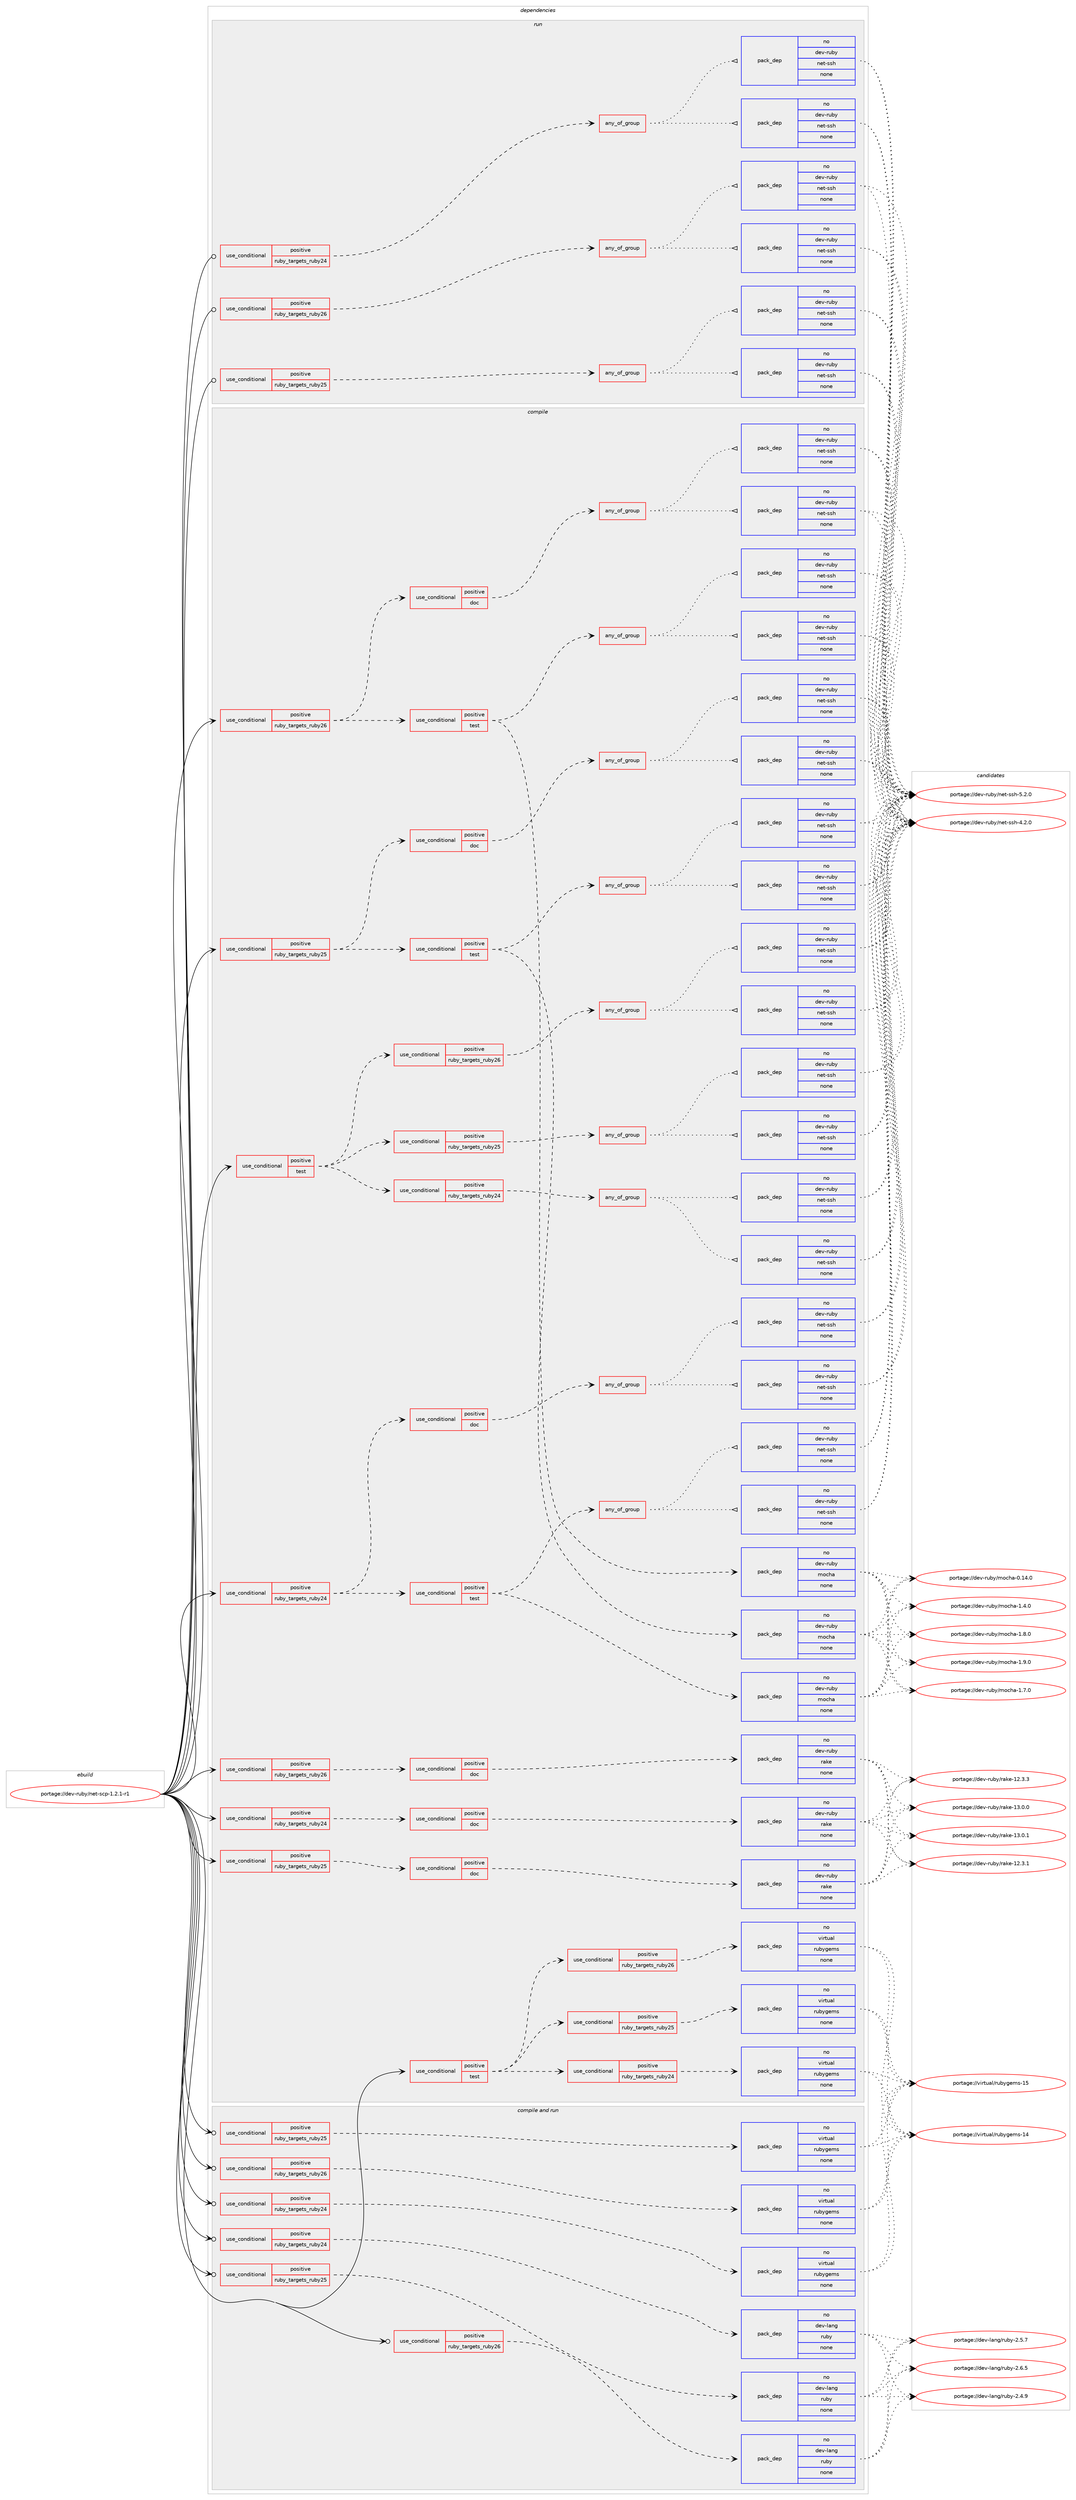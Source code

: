 digraph prolog {

# *************
# Graph options
# *************

newrank=true;
concentrate=true;
compound=true;
graph [rankdir=LR,fontname=Helvetica,fontsize=10,ranksep=1.5];#, ranksep=2.5, nodesep=0.2];
edge  [arrowhead=vee];
node  [fontname=Helvetica,fontsize=10];

# **********
# The ebuild
# **********

subgraph cluster_leftcol {
color=gray;
rank=same;
label=<<i>ebuild</i>>;
id [label="portage://dev-ruby/net-scp-1.2.1-r1", color=red, width=4, href="../dev-ruby/net-scp-1.2.1-r1.svg"];
}

# ****************
# The dependencies
# ****************

subgraph cluster_midcol {
color=gray;
label=<<i>dependencies</i>>;
subgraph cluster_compile {
fillcolor="#eeeeee";
style=filled;
label=<<i>compile</i>>;
subgraph cond57395 {
dependency230951 [label=<<TABLE BORDER="0" CELLBORDER="1" CELLSPACING="0" CELLPADDING="4"><TR><TD ROWSPAN="3" CELLPADDING="10">use_conditional</TD></TR><TR><TD>positive</TD></TR><TR><TD>ruby_targets_ruby24</TD></TR></TABLE>>, shape=none, color=red];
subgraph cond57396 {
dependency230952 [label=<<TABLE BORDER="0" CELLBORDER="1" CELLSPACING="0" CELLPADDING="4"><TR><TD ROWSPAN="3" CELLPADDING="10">use_conditional</TD></TR><TR><TD>positive</TD></TR><TR><TD>doc</TD></TR></TABLE>>, shape=none, color=red];
subgraph any3439 {
dependency230953 [label=<<TABLE BORDER="0" CELLBORDER="1" CELLSPACING="0" CELLPADDING="4"><TR><TD CELLPADDING="10">any_of_group</TD></TR></TABLE>>, shape=none, color=red];subgraph pack170044 {
dependency230954 [label=<<TABLE BORDER="0" CELLBORDER="1" CELLSPACING="0" CELLPADDING="4" WIDTH="220"><TR><TD ROWSPAN="6" CELLPADDING="30">pack_dep</TD></TR><TR><TD WIDTH="110">no</TD></TR><TR><TD>dev-ruby</TD></TR><TR><TD>net-ssh</TD></TR><TR><TD>none</TD></TR><TR><TD></TD></TR></TABLE>>, shape=none, color=blue];
}
dependency230953:e -> dependency230954:w [weight=20,style="dotted",arrowhead="oinv"];
subgraph pack170045 {
dependency230955 [label=<<TABLE BORDER="0" CELLBORDER="1" CELLSPACING="0" CELLPADDING="4" WIDTH="220"><TR><TD ROWSPAN="6" CELLPADDING="30">pack_dep</TD></TR><TR><TD WIDTH="110">no</TD></TR><TR><TD>dev-ruby</TD></TR><TR><TD>net-ssh</TD></TR><TR><TD>none</TD></TR><TR><TD></TD></TR></TABLE>>, shape=none, color=blue];
}
dependency230953:e -> dependency230955:w [weight=20,style="dotted",arrowhead="oinv"];
}
dependency230952:e -> dependency230953:w [weight=20,style="dashed",arrowhead="vee"];
}
dependency230951:e -> dependency230952:w [weight=20,style="dashed",arrowhead="vee"];
subgraph cond57397 {
dependency230956 [label=<<TABLE BORDER="0" CELLBORDER="1" CELLSPACING="0" CELLPADDING="4"><TR><TD ROWSPAN="3" CELLPADDING="10">use_conditional</TD></TR><TR><TD>positive</TD></TR><TR><TD>test</TD></TR></TABLE>>, shape=none, color=red];
subgraph any3440 {
dependency230957 [label=<<TABLE BORDER="0" CELLBORDER="1" CELLSPACING="0" CELLPADDING="4"><TR><TD CELLPADDING="10">any_of_group</TD></TR></TABLE>>, shape=none, color=red];subgraph pack170046 {
dependency230958 [label=<<TABLE BORDER="0" CELLBORDER="1" CELLSPACING="0" CELLPADDING="4" WIDTH="220"><TR><TD ROWSPAN="6" CELLPADDING="30">pack_dep</TD></TR><TR><TD WIDTH="110">no</TD></TR><TR><TD>dev-ruby</TD></TR><TR><TD>net-ssh</TD></TR><TR><TD>none</TD></TR><TR><TD></TD></TR></TABLE>>, shape=none, color=blue];
}
dependency230957:e -> dependency230958:w [weight=20,style="dotted",arrowhead="oinv"];
subgraph pack170047 {
dependency230959 [label=<<TABLE BORDER="0" CELLBORDER="1" CELLSPACING="0" CELLPADDING="4" WIDTH="220"><TR><TD ROWSPAN="6" CELLPADDING="30">pack_dep</TD></TR><TR><TD WIDTH="110">no</TD></TR><TR><TD>dev-ruby</TD></TR><TR><TD>net-ssh</TD></TR><TR><TD>none</TD></TR><TR><TD></TD></TR></TABLE>>, shape=none, color=blue];
}
dependency230957:e -> dependency230959:w [weight=20,style="dotted",arrowhead="oinv"];
}
dependency230956:e -> dependency230957:w [weight=20,style="dashed",arrowhead="vee"];
subgraph pack170048 {
dependency230960 [label=<<TABLE BORDER="0" CELLBORDER="1" CELLSPACING="0" CELLPADDING="4" WIDTH="220"><TR><TD ROWSPAN="6" CELLPADDING="30">pack_dep</TD></TR><TR><TD WIDTH="110">no</TD></TR><TR><TD>dev-ruby</TD></TR><TR><TD>mocha</TD></TR><TR><TD>none</TD></TR><TR><TD></TD></TR></TABLE>>, shape=none, color=blue];
}
dependency230956:e -> dependency230960:w [weight=20,style="dashed",arrowhead="vee"];
}
dependency230951:e -> dependency230956:w [weight=20,style="dashed",arrowhead="vee"];
}
id:e -> dependency230951:w [weight=20,style="solid",arrowhead="vee"];
subgraph cond57398 {
dependency230961 [label=<<TABLE BORDER="0" CELLBORDER="1" CELLSPACING="0" CELLPADDING="4"><TR><TD ROWSPAN="3" CELLPADDING="10">use_conditional</TD></TR><TR><TD>positive</TD></TR><TR><TD>ruby_targets_ruby24</TD></TR></TABLE>>, shape=none, color=red];
subgraph cond57399 {
dependency230962 [label=<<TABLE BORDER="0" CELLBORDER="1" CELLSPACING="0" CELLPADDING="4"><TR><TD ROWSPAN="3" CELLPADDING="10">use_conditional</TD></TR><TR><TD>positive</TD></TR><TR><TD>doc</TD></TR></TABLE>>, shape=none, color=red];
subgraph pack170049 {
dependency230963 [label=<<TABLE BORDER="0" CELLBORDER="1" CELLSPACING="0" CELLPADDING="4" WIDTH="220"><TR><TD ROWSPAN="6" CELLPADDING="30">pack_dep</TD></TR><TR><TD WIDTH="110">no</TD></TR><TR><TD>dev-ruby</TD></TR><TR><TD>rake</TD></TR><TR><TD>none</TD></TR><TR><TD></TD></TR></TABLE>>, shape=none, color=blue];
}
dependency230962:e -> dependency230963:w [weight=20,style="dashed",arrowhead="vee"];
}
dependency230961:e -> dependency230962:w [weight=20,style="dashed",arrowhead="vee"];
}
id:e -> dependency230961:w [weight=20,style="solid",arrowhead="vee"];
subgraph cond57400 {
dependency230964 [label=<<TABLE BORDER="0" CELLBORDER="1" CELLSPACING="0" CELLPADDING="4"><TR><TD ROWSPAN="3" CELLPADDING="10">use_conditional</TD></TR><TR><TD>positive</TD></TR><TR><TD>ruby_targets_ruby25</TD></TR></TABLE>>, shape=none, color=red];
subgraph cond57401 {
dependency230965 [label=<<TABLE BORDER="0" CELLBORDER="1" CELLSPACING="0" CELLPADDING="4"><TR><TD ROWSPAN="3" CELLPADDING="10">use_conditional</TD></TR><TR><TD>positive</TD></TR><TR><TD>doc</TD></TR></TABLE>>, shape=none, color=red];
subgraph any3441 {
dependency230966 [label=<<TABLE BORDER="0" CELLBORDER="1" CELLSPACING="0" CELLPADDING="4"><TR><TD CELLPADDING="10">any_of_group</TD></TR></TABLE>>, shape=none, color=red];subgraph pack170050 {
dependency230967 [label=<<TABLE BORDER="0" CELLBORDER="1" CELLSPACING="0" CELLPADDING="4" WIDTH="220"><TR><TD ROWSPAN="6" CELLPADDING="30">pack_dep</TD></TR><TR><TD WIDTH="110">no</TD></TR><TR><TD>dev-ruby</TD></TR><TR><TD>net-ssh</TD></TR><TR><TD>none</TD></TR><TR><TD></TD></TR></TABLE>>, shape=none, color=blue];
}
dependency230966:e -> dependency230967:w [weight=20,style="dotted",arrowhead="oinv"];
subgraph pack170051 {
dependency230968 [label=<<TABLE BORDER="0" CELLBORDER="1" CELLSPACING="0" CELLPADDING="4" WIDTH="220"><TR><TD ROWSPAN="6" CELLPADDING="30">pack_dep</TD></TR><TR><TD WIDTH="110">no</TD></TR><TR><TD>dev-ruby</TD></TR><TR><TD>net-ssh</TD></TR><TR><TD>none</TD></TR><TR><TD></TD></TR></TABLE>>, shape=none, color=blue];
}
dependency230966:e -> dependency230968:w [weight=20,style="dotted",arrowhead="oinv"];
}
dependency230965:e -> dependency230966:w [weight=20,style="dashed",arrowhead="vee"];
}
dependency230964:e -> dependency230965:w [weight=20,style="dashed",arrowhead="vee"];
subgraph cond57402 {
dependency230969 [label=<<TABLE BORDER="0" CELLBORDER="1" CELLSPACING="0" CELLPADDING="4"><TR><TD ROWSPAN="3" CELLPADDING="10">use_conditional</TD></TR><TR><TD>positive</TD></TR><TR><TD>test</TD></TR></TABLE>>, shape=none, color=red];
subgraph any3442 {
dependency230970 [label=<<TABLE BORDER="0" CELLBORDER="1" CELLSPACING="0" CELLPADDING="4"><TR><TD CELLPADDING="10">any_of_group</TD></TR></TABLE>>, shape=none, color=red];subgraph pack170052 {
dependency230971 [label=<<TABLE BORDER="0" CELLBORDER="1" CELLSPACING="0" CELLPADDING="4" WIDTH="220"><TR><TD ROWSPAN="6" CELLPADDING="30">pack_dep</TD></TR><TR><TD WIDTH="110">no</TD></TR><TR><TD>dev-ruby</TD></TR><TR><TD>net-ssh</TD></TR><TR><TD>none</TD></TR><TR><TD></TD></TR></TABLE>>, shape=none, color=blue];
}
dependency230970:e -> dependency230971:w [weight=20,style="dotted",arrowhead="oinv"];
subgraph pack170053 {
dependency230972 [label=<<TABLE BORDER="0" CELLBORDER="1" CELLSPACING="0" CELLPADDING="4" WIDTH="220"><TR><TD ROWSPAN="6" CELLPADDING="30">pack_dep</TD></TR><TR><TD WIDTH="110">no</TD></TR><TR><TD>dev-ruby</TD></TR><TR><TD>net-ssh</TD></TR><TR><TD>none</TD></TR><TR><TD></TD></TR></TABLE>>, shape=none, color=blue];
}
dependency230970:e -> dependency230972:w [weight=20,style="dotted",arrowhead="oinv"];
}
dependency230969:e -> dependency230970:w [weight=20,style="dashed",arrowhead="vee"];
subgraph pack170054 {
dependency230973 [label=<<TABLE BORDER="0" CELLBORDER="1" CELLSPACING="0" CELLPADDING="4" WIDTH="220"><TR><TD ROWSPAN="6" CELLPADDING="30">pack_dep</TD></TR><TR><TD WIDTH="110">no</TD></TR><TR><TD>dev-ruby</TD></TR><TR><TD>mocha</TD></TR><TR><TD>none</TD></TR><TR><TD></TD></TR></TABLE>>, shape=none, color=blue];
}
dependency230969:e -> dependency230973:w [weight=20,style="dashed",arrowhead="vee"];
}
dependency230964:e -> dependency230969:w [weight=20,style="dashed",arrowhead="vee"];
}
id:e -> dependency230964:w [weight=20,style="solid",arrowhead="vee"];
subgraph cond57403 {
dependency230974 [label=<<TABLE BORDER="0" CELLBORDER="1" CELLSPACING="0" CELLPADDING="4"><TR><TD ROWSPAN="3" CELLPADDING="10">use_conditional</TD></TR><TR><TD>positive</TD></TR><TR><TD>ruby_targets_ruby25</TD></TR></TABLE>>, shape=none, color=red];
subgraph cond57404 {
dependency230975 [label=<<TABLE BORDER="0" CELLBORDER="1" CELLSPACING="0" CELLPADDING="4"><TR><TD ROWSPAN="3" CELLPADDING="10">use_conditional</TD></TR><TR><TD>positive</TD></TR><TR><TD>doc</TD></TR></TABLE>>, shape=none, color=red];
subgraph pack170055 {
dependency230976 [label=<<TABLE BORDER="0" CELLBORDER="1" CELLSPACING="0" CELLPADDING="4" WIDTH="220"><TR><TD ROWSPAN="6" CELLPADDING="30">pack_dep</TD></TR><TR><TD WIDTH="110">no</TD></TR><TR><TD>dev-ruby</TD></TR><TR><TD>rake</TD></TR><TR><TD>none</TD></TR><TR><TD></TD></TR></TABLE>>, shape=none, color=blue];
}
dependency230975:e -> dependency230976:w [weight=20,style="dashed",arrowhead="vee"];
}
dependency230974:e -> dependency230975:w [weight=20,style="dashed",arrowhead="vee"];
}
id:e -> dependency230974:w [weight=20,style="solid",arrowhead="vee"];
subgraph cond57405 {
dependency230977 [label=<<TABLE BORDER="0" CELLBORDER="1" CELLSPACING="0" CELLPADDING="4"><TR><TD ROWSPAN="3" CELLPADDING="10">use_conditional</TD></TR><TR><TD>positive</TD></TR><TR><TD>ruby_targets_ruby26</TD></TR></TABLE>>, shape=none, color=red];
subgraph cond57406 {
dependency230978 [label=<<TABLE BORDER="0" CELLBORDER="1" CELLSPACING="0" CELLPADDING="4"><TR><TD ROWSPAN="3" CELLPADDING="10">use_conditional</TD></TR><TR><TD>positive</TD></TR><TR><TD>doc</TD></TR></TABLE>>, shape=none, color=red];
subgraph any3443 {
dependency230979 [label=<<TABLE BORDER="0" CELLBORDER="1" CELLSPACING="0" CELLPADDING="4"><TR><TD CELLPADDING="10">any_of_group</TD></TR></TABLE>>, shape=none, color=red];subgraph pack170056 {
dependency230980 [label=<<TABLE BORDER="0" CELLBORDER="1" CELLSPACING="0" CELLPADDING="4" WIDTH="220"><TR><TD ROWSPAN="6" CELLPADDING="30">pack_dep</TD></TR><TR><TD WIDTH="110">no</TD></TR><TR><TD>dev-ruby</TD></TR><TR><TD>net-ssh</TD></TR><TR><TD>none</TD></TR><TR><TD></TD></TR></TABLE>>, shape=none, color=blue];
}
dependency230979:e -> dependency230980:w [weight=20,style="dotted",arrowhead="oinv"];
subgraph pack170057 {
dependency230981 [label=<<TABLE BORDER="0" CELLBORDER="1" CELLSPACING="0" CELLPADDING="4" WIDTH="220"><TR><TD ROWSPAN="6" CELLPADDING="30">pack_dep</TD></TR><TR><TD WIDTH="110">no</TD></TR><TR><TD>dev-ruby</TD></TR><TR><TD>net-ssh</TD></TR><TR><TD>none</TD></TR><TR><TD></TD></TR></TABLE>>, shape=none, color=blue];
}
dependency230979:e -> dependency230981:w [weight=20,style="dotted",arrowhead="oinv"];
}
dependency230978:e -> dependency230979:w [weight=20,style="dashed",arrowhead="vee"];
}
dependency230977:e -> dependency230978:w [weight=20,style="dashed",arrowhead="vee"];
subgraph cond57407 {
dependency230982 [label=<<TABLE BORDER="0" CELLBORDER="1" CELLSPACING="0" CELLPADDING="4"><TR><TD ROWSPAN="3" CELLPADDING="10">use_conditional</TD></TR><TR><TD>positive</TD></TR><TR><TD>test</TD></TR></TABLE>>, shape=none, color=red];
subgraph any3444 {
dependency230983 [label=<<TABLE BORDER="0" CELLBORDER="1" CELLSPACING="0" CELLPADDING="4"><TR><TD CELLPADDING="10">any_of_group</TD></TR></TABLE>>, shape=none, color=red];subgraph pack170058 {
dependency230984 [label=<<TABLE BORDER="0" CELLBORDER="1" CELLSPACING="0" CELLPADDING="4" WIDTH="220"><TR><TD ROWSPAN="6" CELLPADDING="30">pack_dep</TD></TR><TR><TD WIDTH="110">no</TD></TR><TR><TD>dev-ruby</TD></TR><TR><TD>net-ssh</TD></TR><TR><TD>none</TD></TR><TR><TD></TD></TR></TABLE>>, shape=none, color=blue];
}
dependency230983:e -> dependency230984:w [weight=20,style="dotted",arrowhead="oinv"];
subgraph pack170059 {
dependency230985 [label=<<TABLE BORDER="0" CELLBORDER="1" CELLSPACING="0" CELLPADDING="4" WIDTH="220"><TR><TD ROWSPAN="6" CELLPADDING="30">pack_dep</TD></TR><TR><TD WIDTH="110">no</TD></TR><TR><TD>dev-ruby</TD></TR><TR><TD>net-ssh</TD></TR><TR><TD>none</TD></TR><TR><TD></TD></TR></TABLE>>, shape=none, color=blue];
}
dependency230983:e -> dependency230985:w [weight=20,style="dotted",arrowhead="oinv"];
}
dependency230982:e -> dependency230983:w [weight=20,style="dashed",arrowhead="vee"];
subgraph pack170060 {
dependency230986 [label=<<TABLE BORDER="0" CELLBORDER="1" CELLSPACING="0" CELLPADDING="4" WIDTH="220"><TR><TD ROWSPAN="6" CELLPADDING="30">pack_dep</TD></TR><TR><TD WIDTH="110">no</TD></TR><TR><TD>dev-ruby</TD></TR><TR><TD>mocha</TD></TR><TR><TD>none</TD></TR><TR><TD></TD></TR></TABLE>>, shape=none, color=blue];
}
dependency230982:e -> dependency230986:w [weight=20,style="dashed",arrowhead="vee"];
}
dependency230977:e -> dependency230982:w [weight=20,style="dashed",arrowhead="vee"];
}
id:e -> dependency230977:w [weight=20,style="solid",arrowhead="vee"];
subgraph cond57408 {
dependency230987 [label=<<TABLE BORDER="0" CELLBORDER="1" CELLSPACING="0" CELLPADDING="4"><TR><TD ROWSPAN="3" CELLPADDING="10">use_conditional</TD></TR><TR><TD>positive</TD></TR><TR><TD>ruby_targets_ruby26</TD></TR></TABLE>>, shape=none, color=red];
subgraph cond57409 {
dependency230988 [label=<<TABLE BORDER="0" CELLBORDER="1" CELLSPACING="0" CELLPADDING="4"><TR><TD ROWSPAN="3" CELLPADDING="10">use_conditional</TD></TR><TR><TD>positive</TD></TR><TR><TD>doc</TD></TR></TABLE>>, shape=none, color=red];
subgraph pack170061 {
dependency230989 [label=<<TABLE BORDER="0" CELLBORDER="1" CELLSPACING="0" CELLPADDING="4" WIDTH="220"><TR><TD ROWSPAN="6" CELLPADDING="30">pack_dep</TD></TR><TR><TD WIDTH="110">no</TD></TR><TR><TD>dev-ruby</TD></TR><TR><TD>rake</TD></TR><TR><TD>none</TD></TR><TR><TD></TD></TR></TABLE>>, shape=none, color=blue];
}
dependency230988:e -> dependency230989:w [weight=20,style="dashed",arrowhead="vee"];
}
dependency230987:e -> dependency230988:w [weight=20,style="dashed",arrowhead="vee"];
}
id:e -> dependency230987:w [weight=20,style="solid",arrowhead="vee"];
subgraph cond57410 {
dependency230990 [label=<<TABLE BORDER="0" CELLBORDER="1" CELLSPACING="0" CELLPADDING="4"><TR><TD ROWSPAN="3" CELLPADDING="10">use_conditional</TD></TR><TR><TD>positive</TD></TR><TR><TD>test</TD></TR></TABLE>>, shape=none, color=red];
subgraph cond57411 {
dependency230991 [label=<<TABLE BORDER="0" CELLBORDER="1" CELLSPACING="0" CELLPADDING="4"><TR><TD ROWSPAN="3" CELLPADDING="10">use_conditional</TD></TR><TR><TD>positive</TD></TR><TR><TD>ruby_targets_ruby24</TD></TR></TABLE>>, shape=none, color=red];
subgraph any3445 {
dependency230992 [label=<<TABLE BORDER="0" CELLBORDER="1" CELLSPACING="0" CELLPADDING="4"><TR><TD CELLPADDING="10">any_of_group</TD></TR></TABLE>>, shape=none, color=red];subgraph pack170062 {
dependency230993 [label=<<TABLE BORDER="0" CELLBORDER="1" CELLSPACING="0" CELLPADDING="4" WIDTH="220"><TR><TD ROWSPAN="6" CELLPADDING="30">pack_dep</TD></TR><TR><TD WIDTH="110">no</TD></TR><TR><TD>dev-ruby</TD></TR><TR><TD>net-ssh</TD></TR><TR><TD>none</TD></TR><TR><TD></TD></TR></TABLE>>, shape=none, color=blue];
}
dependency230992:e -> dependency230993:w [weight=20,style="dotted",arrowhead="oinv"];
subgraph pack170063 {
dependency230994 [label=<<TABLE BORDER="0" CELLBORDER="1" CELLSPACING="0" CELLPADDING="4" WIDTH="220"><TR><TD ROWSPAN="6" CELLPADDING="30">pack_dep</TD></TR><TR><TD WIDTH="110">no</TD></TR><TR><TD>dev-ruby</TD></TR><TR><TD>net-ssh</TD></TR><TR><TD>none</TD></TR><TR><TD></TD></TR></TABLE>>, shape=none, color=blue];
}
dependency230992:e -> dependency230994:w [weight=20,style="dotted",arrowhead="oinv"];
}
dependency230991:e -> dependency230992:w [weight=20,style="dashed",arrowhead="vee"];
}
dependency230990:e -> dependency230991:w [weight=20,style="dashed",arrowhead="vee"];
subgraph cond57412 {
dependency230995 [label=<<TABLE BORDER="0" CELLBORDER="1" CELLSPACING="0" CELLPADDING="4"><TR><TD ROWSPAN="3" CELLPADDING="10">use_conditional</TD></TR><TR><TD>positive</TD></TR><TR><TD>ruby_targets_ruby25</TD></TR></TABLE>>, shape=none, color=red];
subgraph any3446 {
dependency230996 [label=<<TABLE BORDER="0" CELLBORDER="1" CELLSPACING="0" CELLPADDING="4"><TR><TD CELLPADDING="10">any_of_group</TD></TR></TABLE>>, shape=none, color=red];subgraph pack170064 {
dependency230997 [label=<<TABLE BORDER="0" CELLBORDER="1" CELLSPACING="0" CELLPADDING="4" WIDTH="220"><TR><TD ROWSPAN="6" CELLPADDING="30">pack_dep</TD></TR><TR><TD WIDTH="110">no</TD></TR><TR><TD>dev-ruby</TD></TR><TR><TD>net-ssh</TD></TR><TR><TD>none</TD></TR><TR><TD></TD></TR></TABLE>>, shape=none, color=blue];
}
dependency230996:e -> dependency230997:w [weight=20,style="dotted",arrowhead="oinv"];
subgraph pack170065 {
dependency230998 [label=<<TABLE BORDER="0" CELLBORDER="1" CELLSPACING="0" CELLPADDING="4" WIDTH="220"><TR><TD ROWSPAN="6" CELLPADDING="30">pack_dep</TD></TR><TR><TD WIDTH="110">no</TD></TR><TR><TD>dev-ruby</TD></TR><TR><TD>net-ssh</TD></TR><TR><TD>none</TD></TR><TR><TD></TD></TR></TABLE>>, shape=none, color=blue];
}
dependency230996:e -> dependency230998:w [weight=20,style="dotted",arrowhead="oinv"];
}
dependency230995:e -> dependency230996:w [weight=20,style="dashed",arrowhead="vee"];
}
dependency230990:e -> dependency230995:w [weight=20,style="dashed",arrowhead="vee"];
subgraph cond57413 {
dependency230999 [label=<<TABLE BORDER="0" CELLBORDER="1" CELLSPACING="0" CELLPADDING="4"><TR><TD ROWSPAN="3" CELLPADDING="10">use_conditional</TD></TR><TR><TD>positive</TD></TR><TR><TD>ruby_targets_ruby26</TD></TR></TABLE>>, shape=none, color=red];
subgraph any3447 {
dependency231000 [label=<<TABLE BORDER="0" CELLBORDER="1" CELLSPACING="0" CELLPADDING="4"><TR><TD CELLPADDING="10">any_of_group</TD></TR></TABLE>>, shape=none, color=red];subgraph pack170066 {
dependency231001 [label=<<TABLE BORDER="0" CELLBORDER="1" CELLSPACING="0" CELLPADDING="4" WIDTH="220"><TR><TD ROWSPAN="6" CELLPADDING="30">pack_dep</TD></TR><TR><TD WIDTH="110">no</TD></TR><TR><TD>dev-ruby</TD></TR><TR><TD>net-ssh</TD></TR><TR><TD>none</TD></TR><TR><TD></TD></TR></TABLE>>, shape=none, color=blue];
}
dependency231000:e -> dependency231001:w [weight=20,style="dotted",arrowhead="oinv"];
subgraph pack170067 {
dependency231002 [label=<<TABLE BORDER="0" CELLBORDER="1" CELLSPACING="0" CELLPADDING="4" WIDTH="220"><TR><TD ROWSPAN="6" CELLPADDING="30">pack_dep</TD></TR><TR><TD WIDTH="110">no</TD></TR><TR><TD>dev-ruby</TD></TR><TR><TD>net-ssh</TD></TR><TR><TD>none</TD></TR><TR><TD></TD></TR></TABLE>>, shape=none, color=blue];
}
dependency231000:e -> dependency231002:w [weight=20,style="dotted",arrowhead="oinv"];
}
dependency230999:e -> dependency231000:w [weight=20,style="dashed",arrowhead="vee"];
}
dependency230990:e -> dependency230999:w [weight=20,style="dashed",arrowhead="vee"];
}
id:e -> dependency230990:w [weight=20,style="solid",arrowhead="vee"];
subgraph cond57414 {
dependency231003 [label=<<TABLE BORDER="0" CELLBORDER="1" CELLSPACING="0" CELLPADDING="4"><TR><TD ROWSPAN="3" CELLPADDING="10">use_conditional</TD></TR><TR><TD>positive</TD></TR><TR><TD>test</TD></TR></TABLE>>, shape=none, color=red];
subgraph cond57415 {
dependency231004 [label=<<TABLE BORDER="0" CELLBORDER="1" CELLSPACING="0" CELLPADDING="4"><TR><TD ROWSPAN="3" CELLPADDING="10">use_conditional</TD></TR><TR><TD>positive</TD></TR><TR><TD>ruby_targets_ruby24</TD></TR></TABLE>>, shape=none, color=red];
subgraph pack170068 {
dependency231005 [label=<<TABLE BORDER="0" CELLBORDER="1" CELLSPACING="0" CELLPADDING="4" WIDTH="220"><TR><TD ROWSPAN="6" CELLPADDING="30">pack_dep</TD></TR><TR><TD WIDTH="110">no</TD></TR><TR><TD>virtual</TD></TR><TR><TD>rubygems</TD></TR><TR><TD>none</TD></TR><TR><TD></TD></TR></TABLE>>, shape=none, color=blue];
}
dependency231004:e -> dependency231005:w [weight=20,style="dashed",arrowhead="vee"];
}
dependency231003:e -> dependency231004:w [weight=20,style="dashed",arrowhead="vee"];
subgraph cond57416 {
dependency231006 [label=<<TABLE BORDER="0" CELLBORDER="1" CELLSPACING="0" CELLPADDING="4"><TR><TD ROWSPAN="3" CELLPADDING="10">use_conditional</TD></TR><TR><TD>positive</TD></TR><TR><TD>ruby_targets_ruby25</TD></TR></TABLE>>, shape=none, color=red];
subgraph pack170069 {
dependency231007 [label=<<TABLE BORDER="0" CELLBORDER="1" CELLSPACING="0" CELLPADDING="4" WIDTH="220"><TR><TD ROWSPAN="6" CELLPADDING="30">pack_dep</TD></TR><TR><TD WIDTH="110">no</TD></TR><TR><TD>virtual</TD></TR><TR><TD>rubygems</TD></TR><TR><TD>none</TD></TR><TR><TD></TD></TR></TABLE>>, shape=none, color=blue];
}
dependency231006:e -> dependency231007:w [weight=20,style="dashed",arrowhead="vee"];
}
dependency231003:e -> dependency231006:w [weight=20,style="dashed",arrowhead="vee"];
subgraph cond57417 {
dependency231008 [label=<<TABLE BORDER="0" CELLBORDER="1" CELLSPACING="0" CELLPADDING="4"><TR><TD ROWSPAN="3" CELLPADDING="10">use_conditional</TD></TR><TR><TD>positive</TD></TR><TR><TD>ruby_targets_ruby26</TD></TR></TABLE>>, shape=none, color=red];
subgraph pack170070 {
dependency231009 [label=<<TABLE BORDER="0" CELLBORDER="1" CELLSPACING="0" CELLPADDING="4" WIDTH="220"><TR><TD ROWSPAN="6" CELLPADDING="30">pack_dep</TD></TR><TR><TD WIDTH="110">no</TD></TR><TR><TD>virtual</TD></TR><TR><TD>rubygems</TD></TR><TR><TD>none</TD></TR><TR><TD></TD></TR></TABLE>>, shape=none, color=blue];
}
dependency231008:e -> dependency231009:w [weight=20,style="dashed",arrowhead="vee"];
}
dependency231003:e -> dependency231008:w [weight=20,style="dashed",arrowhead="vee"];
}
id:e -> dependency231003:w [weight=20,style="solid",arrowhead="vee"];
}
subgraph cluster_compileandrun {
fillcolor="#eeeeee";
style=filled;
label=<<i>compile and run</i>>;
subgraph cond57418 {
dependency231010 [label=<<TABLE BORDER="0" CELLBORDER="1" CELLSPACING="0" CELLPADDING="4"><TR><TD ROWSPAN="3" CELLPADDING="10">use_conditional</TD></TR><TR><TD>positive</TD></TR><TR><TD>ruby_targets_ruby24</TD></TR></TABLE>>, shape=none, color=red];
subgraph pack170071 {
dependency231011 [label=<<TABLE BORDER="0" CELLBORDER="1" CELLSPACING="0" CELLPADDING="4" WIDTH="220"><TR><TD ROWSPAN="6" CELLPADDING="30">pack_dep</TD></TR><TR><TD WIDTH="110">no</TD></TR><TR><TD>dev-lang</TD></TR><TR><TD>ruby</TD></TR><TR><TD>none</TD></TR><TR><TD></TD></TR></TABLE>>, shape=none, color=blue];
}
dependency231010:e -> dependency231011:w [weight=20,style="dashed",arrowhead="vee"];
}
id:e -> dependency231010:w [weight=20,style="solid",arrowhead="odotvee"];
subgraph cond57419 {
dependency231012 [label=<<TABLE BORDER="0" CELLBORDER="1" CELLSPACING="0" CELLPADDING="4"><TR><TD ROWSPAN="3" CELLPADDING="10">use_conditional</TD></TR><TR><TD>positive</TD></TR><TR><TD>ruby_targets_ruby24</TD></TR></TABLE>>, shape=none, color=red];
subgraph pack170072 {
dependency231013 [label=<<TABLE BORDER="0" CELLBORDER="1" CELLSPACING="0" CELLPADDING="4" WIDTH="220"><TR><TD ROWSPAN="6" CELLPADDING="30">pack_dep</TD></TR><TR><TD WIDTH="110">no</TD></TR><TR><TD>virtual</TD></TR><TR><TD>rubygems</TD></TR><TR><TD>none</TD></TR><TR><TD></TD></TR></TABLE>>, shape=none, color=blue];
}
dependency231012:e -> dependency231013:w [weight=20,style="dashed",arrowhead="vee"];
}
id:e -> dependency231012:w [weight=20,style="solid",arrowhead="odotvee"];
subgraph cond57420 {
dependency231014 [label=<<TABLE BORDER="0" CELLBORDER="1" CELLSPACING="0" CELLPADDING="4"><TR><TD ROWSPAN="3" CELLPADDING="10">use_conditional</TD></TR><TR><TD>positive</TD></TR><TR><TD>ruby_targets_ruby25</TD></TR></TABLE>>, shape=none, color=red];
subgraph pack170073 {
dependency231015 [label=<<TABLE BORDER="0" CELLBORDER="1" CELLSPACING="0" CELLPADDING="4" WIDTH="220"><TR><TD ROWSPAN="6" CELLPADDING="30">pack_dep</TD></TR><TR><TD WIDTH="110">no</TD></TR><TR><TD>dev-lang</TD></TR><TR><TD>ruby</TD></TR><TR><TD>none</TD></TR><TR><TD></TD></TR></TABLE>>, shape=none, color=blue];
}
dependency231014:e -> dependency231015:w [weight=20,style="dashed",arrowhead="vee"];
}
id:e -> dependency231014:w [weight=20,style="solid",arrowhead="odotvee"];
subgraph cond57421 {
dependency231016 [label=<<TABLE BORDER="0" CELLBORDER="1" CELLSPACING="0" CELLPADDING="4"><TR><TD ROWSPAN="3" CELLPADDING="10">use_conditional</TD></TR><TR><TD>positive</TD></TR><TR><TD>ruby_targets_ruby25</TD></TR></TABLE>>, shape=none, color=red];
subgraph pack170074 {
dependency231017 [label=<<TABLE BORDER="0" CELLBORDER="1" CELLSPACING="0" CELLPADDING="4" WIDTH="220"><TR><TD ROWSPAN="6" CELLPADDING="30">pack_dep</TD></TR><TR><TD WIDTH="110">no</TD></TR><TR><TD>virtual</TD></TR><TR><TD>rubygems</TD></TR><TR><TD>none</TD></TR><TR><TD></TD></TR></TABLE>>, shape=none, color=blue];
}
dependency231016:e -> dependency231017:w [weight=20,style="dashed",arrowhead="vee"];
}
id:e -> dependency231016:w [weight=20,style="solid",arrowhead="odotvee"];
subgraph cond57422 {
dependency231018 [label=<<TABLE BORDER="0" CELLBORDER="1" CELLSPACING="0" CELLPADDING="4"><TR><TD ROWSPAN="3" CELLPADDING="10">use_conditional</TD></TR><TR><TD>positive</TD></TR><TR><TD>ruby_targets_ruby26</TD></TR></TABLE>>, shape=none, color=red];
subgraph pack170075 {
dependency231019 [label=<<TABLE BORDER="0" CELLBORDER="1" CELLSPACING="0" CELLPADDING="4" WIDTH="220"><TR><TD ROWSPAN="6" CELLPADDING="30">pack_dep</TD></TR><TR><TD WIDTH="110">no</TD></TR><TR><TD>dev-lang</TD></TR><TR><TD>ruby</TD></TR><TR><TD>none</TD></TR><TR><TD></TD></TR></TABLE>>, shape=none, color=blue];
}
dependency231018:e -> dependency231019:w [weight=20,style="dashed",arrowhead="vee"];
}
id:e -> dependency231018:w [weight=20,style="solid",arrowhead="odotvee"];
subgraph cond57423 {
dependency231020 [label=<<TABLE BORDER="0" CELLBORDER="1" CELLSPACING="0" CELLPADDING="4"><TR><TD ROWSPAN="3" CELLPADDING="10">use_conditional</TD></TR><TR><TD>positive</TD></TR><TR><TD>ruby_targets_ruby26</TD></TR></TABLE>>, shape=none, color=red];
subgraph pack170076 {
dependency231021 [label=<<TABLE BORDER="0" CELLBORDER="1" CELLSPACING="0" CELLPADDING="4" WIDTH="220"><TR><TD ROWSPAN="6" CELLPADDING="30">pack_dep</TD></TR><TR><TD WIDTH="110">no</TD></TR><TR><TD>virtual</TD></TR><TR><TD>rubygems</TD></TR><TR><TD>none</TD></TR><TR><TD></TD></TR></TABLE>>, shape=none, color=blue];
}
dependency231020:e -> dependency231021:w [weight=20,style="dashed",arrowhead="vee"];
}
id:e -> dependency231020:w [weight=20,style="solid",arrowhead="odotvee"];
}
subgraph cluster_run {
fillcolor="#eeeeee";
style=filled;
label=<<i>run</i>>;
subgraph cond57424 {
dependency231022 [label=<<TABLE BORDER="0" CELLBORDER="1" CELLSPACING="0" CELLPADDING="4"><TR><TD ROWSPAN="3" CELLPADDING="10">use_conditional</TD></TR><TR><TD>positive</TD></TR><TR><TD>ruby_targets_ruby24</TD></TR></TABLE>>, shape=none, color=red];
subgraph any3448 {
dependency231023 [label=<<TABLE BORDER="0" CELLBORDER="1" CELLSPACING="0" CELLPADDING="4"><TR><TD CELLPADDING="10">any_of_group</TD></TR></TABLE>>, shape=none, color=red];subgraph pack170077 {
dependency231024 [label=<<TABLE BORDER="0" CELLBORDER="1" CELLSPACING="0" CELLPADDING="4" WIDTH="220"><TR><TD ROWSPAN="6" CELLPADDING="30">pack_dep</TD></TR><TR><TD WIDTH="110">no</TD></TR><TR><TD>dev-ruby</TD></TR><TR><TD>net-ssh</TD></TR><TR><TD>none</TD></TR><TR><TD></TD></TR></TABLE>>, shape=none, color=blue];
}
dependency231023:e -> dependency231024:w [weight=20,style="dotted",arrowhead="oinv"];
subgraph pack170078 {
dependency231025 [label=<<TABLE BORDER="0" CELLBORDER="1" CELLSPACING="0" CELLPADDING="4" WIDTH="220"><TR><TD ROWSPAN="6" CELLPADDING="30">pack_dep</TD></TR><TR><TD WIDTH="110">no</TD></TR><TR><TD>dev-ruby</TD></TR><TR><TD>net-ssh</TD></TR><TR><TD>none</TD></TR><TR><TD></TD></TR></TABLE>>, shape=none, color=blue];
}
dependency231023:e -> dependency231025:w [weight=20,style="dotted",arrowhead="oinv"];
}
dependency231022:e -> dependency231023:w [weight=20,style="dashed",arrowhead="vee"];
}
id:e -> dependency231022:w [weight=20,style="solid",arrowhead="odot"];
subgraph cond57425 {
dependency231026 [label=<<TABLE BORDER="0" CELLBORDER="1" CELLSPACING="0" CELLPADDING="4"><TR><TD ROWSPAN="3" CELLPADDING="10">use_conditional</TD></TR><TR><TD>positive</TD></TR><TR><TD>ruby_targets_ruby25</TD></TR></TABLE>>, shape=none, color=red];
subgraph any3449 {
dependency231027 [label=<<TABLE BORDER="0" CELLBORDER="1" CELLSPACING="0" CELLPADDING="4"><TR><TD CELLPADDING="10">any_of_group</TD></TR></TABLE>>, shape=none, color=red];subgraph pack170079 {
dependency231028 [label=<<TABLE BORDER="0" CELLBORDER="1" CELLSPACING="0" CELLPADDING="4" WIDTH="220"><TR><TD ROWSPAN="6" CELLPADDING="30">pack_dep</TD></TR><TR><TD WIDTH="110">no</TD></TR><TR><TD>dev-ruby</TD></TR><TR><TD>net-ssh</TD></TR><TR><TD>none</TD></TR><TR><TD></TD></TR></TABLE>>, shape=none, color=blue];
}
dependency231027:e -> dependency231028:w [weight=20,style="dotted",arrowhead="oinv"];
subgraph pack170080 {
dependency231029 [label=<<TABLE BORDER="0" CELLBORDER="1" CELLSPACING="0" CELLPADDING="4" WIDTH="220"><TR><TD ROWSPAN="6" CELLPADDING="30">pack_dep</TD></TR><TR><TD WIDTH="110">no</TD></TR><TR><TD>dev-ruby</TD></TR><TR><TD>net-ssh</TD></TR><TR><TD>none</TD></TR><TR><TD></TD></TR></TABLE>>, shape=none, color=blue];
}
dependency231027:e -> dependency231029:w [weight=20,style="dotted",arrowhead="oinv"];
}
dependency231026:e -> dependency231027:w [weight=20,style="dashed",arrowhead="vee"];
}
id:e -> dependency231026:w [weight=20,style="solid",arrowhead="odot"];
subgraph cond57426 {
dependency231030 [label=<<TABLE BORDER="0" CELLBORDER="1" CELLSPACING="0" CELLPADDING="4"><TR><TD ROWSPAN="3" CELLPADDING="10">use_conditional</TD></TR><TR><TD>positive</TD></TR><TR><TD>ruby_targets_ruby26</TD></TR></TABLE>>, shape=none, color=red];
subgraph any3450 {
dependency231031 [label=<<TABLE BORDER="0" CELLBORDER="1" CELLSPACING="0" CELLPADDING="4"><TR><TD CELLPADDING="10">any_of_group</TD></TR></TABLE>>, shape=none, color=red];subgraph pack170081 {
dependency231032 [label=<<TABLE BORDER="0" CELLBORDER="1" CELLSPACING="0" CELLPADDING="4" WIDTH="220"><TR><TD ROWSPAN="6" CELLPADDING="30">pack_dep</TD></TR><TR><TD WIDTH="110">no</TD></TR><TR><TD>dev-ruby</TD></TR><TR><TD>net-ssh</TD></TR><TR><TD>none</TD></TR><TR><TD></TD></TR></TABLE>>, shape=none, color=blue];
}
dependency231031:e -> dependency231032:w [weight=20,style="dotted",arrowhead="oinv"];
subgraph pack170082 {
dependency231033 [label=<<TABLE BORDER="0" CELLBORDER="1" CELLSPACING="0" CELLPADDING="4" WIDTH="220"><TR><TD ROWSPAN="6" CELLPADDING="30">pack_dep</TD></TR><TR><TD WIDTH="110">no</TD></TR><TR><TD>dev-ruby</TD></TR><TR><TD>net-ssh</TD></TR><TR><TD>none</TD></TR><TR><TD></TD></TR></TABLE>>, shape=none, color=blue];
}
dependency231031:e -> dependency231033:w [weight=20,style="dotted",arrowhead="oinv"];
}
dependency231030:e -> dependency231031:w [weight=20,style="dashed",arrowhead="vee"];
}
id:e -> dependency231030:w [weight=20,style="solid",arrowhead="odot"];
}
}

# **************
# The candidates
# **************

subgraph cluster_choices {
rank=same;
color=gray;
label=<<i>candidates</i>>;

subgraph choice170044 {
color=black;
nodesep=1;
choiceportage10010111845114117981214711010111645115115104455246504648 [label="portage://dev-ruby/net-ssh-4.2.0", color=red, width=4,href="../dev-ruby/net-ssh-4.2.0.svg"];
choiceportage10010111845114117981214711010111645115115104455346504648 [label="portage://dev-ruby/net-ssh-5.2.0", color=red, width=4,href="../dev-ruby/net-ssh-5.2.0.svg"];
dependency230954:e -> choiceportage10010111845114117981214711010111645115115104455246504648:w [style=dotted,weight="100"];
dependency230954:e -> choiceportage10010111845114117981214711010111645115115104455346504648:w [style=dotted,weight="100"];
}
subgraph choice170045 {
color=black;
nodesep=1;
choiceportage10010111845114117981214711010111645115115104455246504648 [label="portage://dev-ruby/net-ssh-4.2.0", color=red, width=4,href="../dev-ruby/net-ssh-4.2.0.svg"];
choiceportage10010111845114117981214711010111645115115104455346504648 [label="portage://dev-ruby/net-ssh-5.2.0", color=red, width=4,href="../dev-ruby/net-ssh-5.2.0.svg"];
dependency230955:e -> choiceportage10010111845114117981214711010111645115115104455246504648:w [style=dotted,weight="100"];
dependency230955:e -> choiceportage10010111845114117981214711010111645115115104455346504648:w [style=dotted,weight="100"];
}
subgraph choice170046 {
color=black;
nodesep=1;
choiceportage10010111845114117981214711010111645115115104455246504648 [label="portage://dev-ruby/net-ssh-4.2.0", color=red, width=4,href="../dev-ruby/net-ssh-4.2.0.svg"];
choiceportage10010111845114117981214711010111645115115104455346504648 [label="portage://dev-ruby/net-ssh-5.2.0", color=red, width=4,href="../dev-ruby/net-ssh-5.2.0.svg"];
dependency230958:e -> choiceportage10010111845114117981214711010111645115115104455246504648:w [style=dotted,weight="100"];
dependency230958:e -> choiceportage10010111845114117981214711010111645115115104455346504648:w [style=dotted,weight="100"];
}
subgraph choice170047 {
color=black;
nodesep=1;
choiceportage10010111845114117981214711010111645115115104455246504648 [label="portage://dev-ruby/net-ssh-4.2.0", color=red, width=4,href="../dev-ruby/net-ssh-4.2.0.svg"];
choiceportage10010111845114117981214711010111645115115104455346504648 [label="portage://dev-ruby/net-ssh-5.2.0", color=red, width=4,href="../dev-ruby/net-ssh-5.2.0.svg"];
dependency230959:e -> choiceportage10010111845114117981214711010111645115115104455246504648:w [style=dotted,weight="100"];
dependency230959:e -> choiceportage10010111845114117981214711010111645115115104455346504648:w [style=dotted,weight="100"];
}
subgraph choice170048 {
color=black;
nodesep=1;
choiceportage100101118451141179812147109111991049745484649524648 [label="portage://dev-ruby/mocha-0.14.0", color=red, width=4,href="../dev-ruby/mocha-0.14.0.svg"];
choiceportage1001011184511411798121471091119910497454946524648 [label="portage://dev-ruby/mocha-1.4.0", color=red, width=4,href="../dev-ruby/mocha-1.4.0.svg"];
choiceportage1001011184511411798121471091119910497454946554648 [label="portage://dev-ruby/mocha-1.7.0", color=red, width=4,href="../dev-ruby/mocha-1.7.0.svg"];
choiceportage1001011184511411798121471091119910497454946564648 [label="portage://dev-ruby/mocha-1.8.0", color=red, width=4,href="../dev-ruby/mocha-1.8.0.svg"];
choiceportage1001011184511411798121471091119910497454946574648 [label="portage://dev-ruby/mocha-1.9.0", color=red, width=4,href="../dev-ruby/mocha-1.9.0.svg"];
dependency230960:e -> choiceportage100101118451141179812147109111991049745484649524648:w [style=dotted,weight="100"];
dependency230960:e -> choiceportage1001011184511411798121471091119910497454946524648:w [style=dotted,weight="100"];
dependency230960:e -> choiceportage1001011184511411798121471091119910497454946554648:w [style=dotted,weight="100"];
dependency230960:e -> choiceportage1001011184511411798121471091119910497454946564648:w [style=dotted,weight="100"];
dependency230960:e -> choiceportage1001011184511411798121471091119910497454946574648:w [style=dotted,weight="100"];
}
subgraph choice170049 {
color=black;
nodesep=1;
choiceportage1001011184511411798121471149710710145495046514649 [label="portage://dev-ruby/rake-12.3.1", color=red, width=4,href="../dev-ruby/rake-12.3.1.svg"];
choiceportage1001011184511411798121471149710710145495046514651 [label="portage://dev-ruby/rake-12.3.3", color=red, width=4,href="../dev-ruby/rake-12.3.3.svg"];
choiceportage1001011184511411798121471149710710145495146484648 [label="portage://dev-ruby/rake-13.0.0", color=red, width=4,href="../dev-ruby/rake-13.0.0.svg"];
choiceportage1001011184511411798121471149710710145495146484649 [label="portage://dev-ruby/rake-13.0.1", color=red, width=4,href="../dev-ruby/rake-13.0.1.svg"];
dependency230963:e -> choiceportage1001011184511411798121471149710710145495046514649:w [style=dotted,weight="100"];
dependency230963:e -> choiceportage1001011184511411798121471149710710145495046514651:w [style=dotted,weight="100"];
dependency230963:e -> choiceportage1001011184511411798121471149710710145495146484648:w [style=dotted,weight="100"];
dependency230963:e -> choiceportage1001011184511411798121471149710710145495146484649:w [style=dotted,weight="100"];
}
subgraph choice170050 {
color=black;
nodesep=1;
choiceportage10010111845114117981214711010111645115115104455246504648 [label="portage://dev-ruby/net-ssh-4.2.0", color=red, width=4,href="../dev-ruby/net-ssh-4.2.0.svg"];
choiceportage10010111845114117981214711010111645115115104455346504648 [label="portage://dev-ruby/net-ssh-5.2.0", color=red, width=4,href="../dev-ruby/net-ssh-5.2.0.svg"];
dependency230967:e -> choiceportage10010111845114117981214711010111645115115104455246504648:w [style=dotted,weight="100"];
dependency230967:e -> choiceportage10010111845114117981214711010111645115115104455346504648:w [style=dotted,weight="100"];
}
subgraph choice170051 {
color=black;
nodesep=1;
choiceportage10010111845114117981214711010111645115115104455246504648 [label="portage://dev-ruby/net-ssh-4.2.0", color=red, width=4,href="../dev-ruby/net-ssh-4.2.0.svg"];
choiceportage10010111845114117981214711010111645115115104455346504648 [label="portage://dev-ruby/net-ssh-5.2.0", color=red, width=4,href="../dev-ruby/net-ssh-5.2.0.svg"];
dependency230968:e -> choiceportage10010111845114117981214711010111645115115104455246504648:w [style=dotted,weight="100"];
dependency230968:e -> choiceportage10010111845114117981214711010111645115115104455346504648:w [style=dotted,weight="100"];
}
subgraph choice170052 {
color=black;
nodesep=1;
choiceportage10010111845114117981214711010111645115115104455246504648 [label="portage://dev-ruby/net-ssh-4.2.0", color=red, width=4,href="../dev-ruby/net-ssh-4.2.0.svg"];
choiceportage10010111845114117981214711010111645115115104455346504648 [label="portage://dev-ruby/net-ssh-5.2.0", color=red, width=4,href="../dev-ruby/net-ssh-5.2.0.svg"];
dependency230971:e -> choiceportage10010111845114117981214711010111645115115104455246504648:w [style=dotted,weight="100"];
dependency230971:e -> choiceportage10010111845114117981214711010111645115115104455346504648:w [style=dotted,weight="100"];
}
subgraph choice170053 {
color=black;
nodesep=1;
choiceportage10010111845114117981214711010111645115115104455246504648 [label="portage://dev-ruby/net-ssh-4.2.0", color=red, width=4,href="../dev-ruby/net-ssh-4.2.0.svg"];
choiceportage10010111845114117981214711010111645115115104455346504648 [label="portage://dev-ruby/net-ssh-5.2.0", color=red, width=4,href="../dev-ruby/net-ssh-5.2.0.svg"];
dependency230972:e -> choiceportage10010111845114117981214711010111645115115104455246504648:w [style=dotted,weight="100"];
dependency230972:e -> choiceportage10010111845114117981214711010111645115115104455346504648:w [style=dotted,weight="100"];
}
subgraph choice170054 {
color=black;
nodesep=1;
choiceportage100101118451141179812147109111991049745484649524648 [label="portage://dev-ruby/mocha-0.14.0", color=red, width=4,href="../dev-ruby/mocha-0.14.0.svg"];
choiceportage1001011184511411798121471091119910497454946524648 [label="portage://dev-ruby/mocha-1.4.0", color=red, width=4,href="../dev-ruby/mocha-1.4.0.svg"];
choiceportage1001011184511411798121471091119910497454946554648 [label="portage://dev-ruby/mocha-1.7.0", color=red, width=4,href="../dev-ruby/mocha-1.7.0.svg"];
choiceportage1001011184511411798121471091119910497454946564648 [label="portage://dev-ruby/mocha-1.8.0", color=red, width=4,href="../dev-ruby/mocha-1.8.0.svg"];
choiceportage1001011184511411798121471091119910497454946574648 [label="portage://dev-ruby/mocha-1.9.0", color=red, width=4,href="../dev-ruby/mocha-1.9.0.svg"];
dependency230973:e -> choiceportage100101118451141179812147109111991049745484649524648:w [style=dotted,weight="100"];
dependency230973:e -> choiceportage1001011184511411798121471091119910497454946524648:w [style=dotted,weight="100"];
dependency230973:e -> choiceportage1001011184511411798121471091119910497454946554648:w [style=dotted,weight="100"];
dependency230973:e -> choiceportage1001011184511411798121471091119910497454946564648:w [style=dotted,weight="100"];
dependency230973:e -> choiceportage1001011184511411798121471091119910497454946574648:w [style=dotted,weight="100"];
}
subgraph choice170055 {
color=black;
nodesep=1;
choiceportage1001011184511411798121471149710710145495046514649 [label="portage://dev-ruby/rake-12.3.1", color=red, width=4,href="../dev-ruby/rake-12.3.1.svg"];
choiceportage1001011184511411798121471149710710145495046514651 [label="portage://dev-ruby/rake-12.3.3", color=red, width=4,href="../dev-ruby/rake-12.3.3.svg"];
choiceportage1001011184511411798121471149710710145495146484648 [label="portage://dev-ruby/rake-13.0.0", color=red, width=4,href="../dev-ruby/rake-13.0.0.svg"];
choiceportage1001011184511411798121471149710710145495146484649 [label="portage://dev-ruby/rake-13.0.1", color=red, width=4,href="../dev-ruby/rake-13.0.1.svg"];
dependency230976:e -> choiceportage1001011184511411798121471149710710145495046514649:w [style=dotted,weight="100"];
dependency230976:e -> choiceportage1001011184511411798121471149710710145495046514651:w [style=dotted,weight="100"];
dependency230976:e -> choiceportage1001011184511411798121471149710710145495146484648:w [style=dotted,weight="100"];
dependency230976:e -> choiceportage1001011184511411798121471149710710145495146484649:w [style=dotted,weight="100"];
}
subgraph choice170056 {
color=black;
nodesep=1;
choiceportage10010111845114117981214711010111645115115104455246504648 [label="portage://dev-ruby/net-ssh-4.2.0", color=red, width=4,href="../dev-ruby/net-ssh-4.2.0.svg"];
choiceportage10010111845114117981214711010111645115115104455346504648 [label="portage://dev-ruby/net-ssh-5.2.0", color=red, width=4,href="../dev-ruby/net-ssh-5.2.0.svg"];
dependency230980:e -> choiceportage10010111845114117981214711010111645115115104455246504648:w [style=dotted,weight="100"];
dependency230980:e -> choiceportage10010111845114117981214711010111645115115104455346504648:w [style=dotted,weight="100"];
}
subgraph choice170057 {
color=black;
nodesep=1;
choiceportage10010111845114117981214711010111645115115104455246504648 [label="portage://dev-ruby/net-ssh-4.2.0", color=red, width=4,href="../dev-ruby/net-ssh-4.2.0.svg"];
choiceportage10010111845114117981214711010111645115115104455346504648 [label="portage://dev-ruby/net-ssh-5.2.0", color=red, width=4,href="../dev-ruby/net-ssh-5.2.0.svg"];
dependency230981:e -> choiceportage10010111845114117981214711010111645115115104455246504648:w [style=dotted,weight="100"];
dependency230981:e -> choiceportage10010111845114117981214711010111645115115104455346504648:w [style=dotted,weight="100"];
}
subgraph choice170058 {
color=black;
nodesep=1;
choiceportage10010111845114117981214711010111645115115104455246504648 [label="portage://dev-ruby/net-ssh-4.2.0", color=red, width=4,href="../dev-ruby/net-ssh-4.2.0.svg"];
choiceportage10010111845114117981214711010111645115115104455346504648 [label="portage://dev-ruby/net-ssh-5.2.0", color=red, width=4,href="../dev-ruby/net-ssh-5.2.0.svg"];
dependency230984:e -> choiceportage10010111845114117981214711010111645115115104455246504648:w [style=dotted,weight="100"];
dependency230984:e -> choiceportage10010111845114117981214711010111645115115104455346504648:w [style=dotted,weight="100"];
}
subgraph choice170059 {
color=black;
nodesep=1;
choiceportage10010111845114117981214711010111645115115104455246504648 [label="portage://dev-ruby/net-ssh-4.2.0", color=red, width=4,href="../dev-ruby/net-ssh-4.2.0.svg"];
choiceportage10010111845114117981214711010111645115115104455346504648 [label="portage://dev-ruby/net-ssh-5.2.0", color=red, width=4,href="../dev-ruby/net-ssh-5.2.0.svg"];
dependency230985:e -> choiceportage10010111845114117981214711010111645115115104455246504648:w [style=dotted,weight="100"];
dependency230985:e -> choiceportage10010111845114117981214711010111645115115104455346504648:w [style=dotted,weight="100"];
}
subgraph choice170060 {
color=black;
nodesep=1;
choiceportage100101118451141179812147109111991049745484649524648 [label="portage://dev-ruby/mocha-0.14.0", color=red, width=4,href="../dev-ruby/mocha-0.14.0.svg"];
choiceportage1001011184511411798121471091119910497454946524648 [label="portage://dev-ruby/mocha-1.4.0", color=red, width=4,href="../dev-ruby/mocha-1.4.0.svg"];
choiceportage1001011184511411798121471091119910497454946554648 [label="portage://dev-ruby/mocha-1.7.0", color=red, width=4,href="../dev-ruby/mocha-1.7.0.svg"];
choiceportage1001011184511411798121471091119910497454946564648 [label="portage://dev-ruby/mocha-1.8.0", color=red, width=4,href="../dev-ruby/mocha-1.8.0.svg"];
choiceportage1001011184511411798121471091119910497454946574648 [label="portage://dev-ruby/mocha-1.9.0", color=red, width=4,href="../dev-ruby/mocha-1.9.0.svg"];
dependency230986:e -> choiceportage100101118451141179812147109111991049745484649524648:w [style=dotted,weight="100"];
dependency230986:e -> choiceportage1001011184511411798121471091119910497454946524648:w [style=dotted,weight="100"];
dependency230986:e -> choiceportage1001011184511411798121471091119910497454946554648:w [style=dotted,weight="100"];
dependency230986:e -> choiceportage1001011184511411798121471091119910497454946564648:w [style=dotted,weight="100"];
dependency230986:e -> choiceportage1001011184511411798121471091119910497454946574648:w [style=dotted,weight="100"];
}
subgraph choice170061 {
color=black;
nodesep=1;
choiceportage1001011184511411798121471149710710145495046514649 [label="portage://dev-ruby/rake-12.3.1", color=red, width=4,href="../dev-ruby/rake-12.3.1.svg"];
choiceportage1001011184511411798121471149710710145495046514651 [label="portage://dev-ruby/rake-12.3.3", color=red, width=4,href="../dev-ruby/rake-12.3.3.svg"];
choiceportage1001011184511411798121471149710710145495146484648 [label="portage://dev-ruby/rake-13.0.0", color=red, width=4,href="../dev-ruby/rake-13.0.0.svg"];
choiceportage1001011184511411798121471149710710145495146484649 [label="portage://dev-ruby/rake-13.0.1", color=red, width=4,href="../dev-ruby/rake-13.0.1.svg"];
dependency230989:e -> choiceportage1001011184511411798121471149710710145495046514649:w [style=dotted,weight="100"];
dependency230989:e -> choiceportage1001011184511411798121471149710710145495046514651:w [style=dotted,weight="100"];
dependency230989:e -> choiceportage1001011184511411798121471149710710145495146484648:w [style=dotted,weight="100"];
dependency230989:e -> choiceportage1001011184511411798121471149710710145495146484649:w [style=dotted,weight="100"];
}
subgraph choice170062 {
color=black;
nodesep=1;
choiceportage10010111845114117981214711010111645115115104455246504648 [label="portage://dev-ruby/net-ssh-4.2.0", color=red, width=4,href="../dev-ruby/net-ssh-4.2.0.svg"];
choiceportage10010111845114117981214711010111645115115104455346504648 [label="portage://dev-ruby/net-ssh-5.2.0", color=red, width=4,href="../dev-ruby/net-ssh-5.2.0.svg"];
dependency230993:e -> choiceportage10010111845114117981214711010111645115115104455246504648:w [style=dotted,weight="100"];
dependency230993:e -> choiceportage10010111845114117981214711010111645115115104455346504648:w [style=dotted,weight="100"];
}
subgraph choice170063 {
color=black;
nodesep=1;
choiceportage10010111845114117981214711010111645115115104455246504648 [label="portage://dev-ruby/net-ssh-4.2.0", color=red, width=4,href="../dev-ruby/net-ssh-4.2.0.svg"];
choiceportage10010111845114117981214711010111645115115104455346504648 [label="portage://dev-ruby/net-ssh-5.2.0", color=red, width=4,href="../dev-ruby/net-ssh-5.2.0.svg"];
dependency230994:e -> choiceportage10010111845114117981214711010111645115115104455246504648:w [style=dotted,weight="100"];
dependency230994:e -> choiceportage10010111845114117981214711010111645115115104455346504648:w [style=dotted,weight="100"];
}
subgraph choice170064 {
color=black;
nodesep=1;
choiceportage10010111845114117981214711010111645115115104455246504648 [label="portage://dev-ruby/net-ssh-4.2.0", color=red, width=4,href="../dev-ruby/net-ssh-4.2.0.svg"];
choiceportage10010111845114117981214711010111645115115104455346504648 [label="portage://dev-ruby/net-ssh-5.2.0", color=red, width=4,href="../dev-ruby/net-ssh-5.2.0.svg"];
dependency230997:e -> choiceportage10010111845114117981214711010111645115115104455246504648:w [style=dotted,weight="100"];
dependency230997:e -> choiceportage10010111845114117981214711010111645115115104455346504648:w [style=dotted,weight="100"];
}
subgraph choice170065 {
color=black;
nodesep=1;
choiceportage10010111845114117981214711010111645115115104455246504648 [label="portage://dev-ruby/net-ssh-4.2.0", color=red, width=4,href="../dev-ruby/net-ssh-4.2.0.svg"];
choiceportage10010111845114117981214711010111645115115104455346504648 [label="portage://dev-ruby/net-ssh-5.2.0", color=red, width=4,href="../dev-ruby/net-ssh-5.2.0.svg"];
dependency230998:e -> choiceportage10010111845114117981214711010111645115115104455246504648:w [style=dotted,weight="100"];
dependency230998:e -> choiceportage10010111845114117981214711010111645115115104455346504648:w [style=dotted,weight="100"];
}
subgraph choice170066 {
color=black;
nodesep=1;
choiceportage10010111845114117981214711010111645115115104455246504648 [label="portage://dev-ruby/net-ssh-4.2.0", color=red, width=4,href="../dev-ruby/net-ssh-4.2.0.svg"];
choiceportage10010111845114117981214711010111645115115104455346504648 [label="portage://dev-ruby/net-ssh-5.2.0", color=red, width=4,href="../dev-ruby/net-ssh-5.2.0.svg"];
dependency231001:e -> choiceportage10010111845114117981214711010111645115115104455246504648:w [style=dotted,weight="100"];
dependency231001:e -> choiceportage10010111845114117981214711010111645115115104455346504648:w [style=dotted,weight="100"];
}
subgraph choice170067 {
color=black;
nodesep=1;
choiceportage10010111845114117981214711010111645115115104455246504648 [label="portage://dev-ruby/net-ssh-4.2.0", color=red, width=4,href="../dev-ruby/net-ssh-4.2.0.svg"];
choiceportage10010111845114117981214711010111645115115104455346504648 [label="portage://dev-ruby/net-ssh-5.2.0", color=red, width=4,href="../dev-ruby/net-ssh-5.2.0.svg"];
dependency231002:e -> choiceportage10010111845114117981214711010111645115115104455246504648:w [style=dotted,weight="100"];
dependency231002:e -> choiceportage10010111845114117981214711010111645115115104455346504648:w [style=dotted,weight="100"];
}
subgraph choice170068 {
color=black;
nodesep=1;
choiceportage118105114116117971084711411798121103101109115454952 [label="portage://virtual/rubygems-14", color=red, width=4,href="../virtual/rubygems-14.svg"];
choiceportage118105114116117971084711411798121103101109115454953 [label="portage://virtual/rubygems-15", color=red, width=4,href="../virtual/rubygems-15.svg"];
dependency231005:e -> choiceportage118105114116117971084711411798121103101109115454952:w [style=dotted,weight="100"];
dependency231005:e -> choiceportage118105114116117971084711411798121103101109115454953:w [style=dotted,weight="100"];
}
subgraph choice170069 {
color=black;
nodesep=1;
choiceportage118105114116117971084711411798121103101109115454952 [label="portage://virtual/rubygems-14", color=red, width=4,href="../virtual/rubygems-14.svg"];
choiceportage118105114116117971084711411798121103101109115454953 [label="portage://virtual/rubygems-15", color=red, width=4,href="../virtual/rubygems-15.svg"];
dependency231007:e -> choiceportage118105114116117971084711411798121103101109115454952:w [style=dotted,weight="100"];
dependency231007:e -> choiceportage118105114116117971084711411798121103101109115454953:w [style=dotted,weight="100"];
}
subgraph choice170070 {
color=black;
nodesep=1;
choiceportage118105114116117971084711411798121103101109115454952 [label="portage://virtual/rubygems-14", color=red, width=4,href="../virtual/rubygems-14.svg"];
choiceportage118105114116117971084711411798121103101109115454953 [label="portage://virtual/rubygems-15", color=red, width=4,href="../virtual/rubygems-15.svg"];
dependency231009:e -> choiceportage118105114116117971084711411798121103101109115454952:w [style=dotted,weight="100"];
dependency231009:e -> choiceportage118105114116117971084711411798121103101109115454953:w [style=dotted,weight="100"];
}
subgraph choice170071 {
color=black;
nodesep=1;
choiceportage10010111845108971101034711411798121455046524657 [label="portage://dev-lang/ruby-2.4.9", color=red, width=4,href="../dev-lang/ruby-2.4.9.svg"];
choiceportage10010111845108971101034711411798121455046534655 [label="portage://dev-lang/ruby-2.5.7", color=red, width=4,href="../dev-lang/ruby-2.5.7.svg"];
choiceportage10010111845108971101034711411798121455046544653 [label="portage://dev-lang/ruby-2.6.5", color=red, width=4,href="../dev-lang/ruby-2.6.5.svg"];
dependency231011:e -> choiceportage10010111845108971101034711411798121455046524657:w [style=dotted,weight="100"];
dependency231011:e -> choiceportage10010111845108971101034711411798121455046534655:w [style=dotted,weight="100"];
dependency231011:e -> choiceportage10010111845108971101034711411798121455046544653:w [style=dotted,weight="100"];
}
subgraph choice170072 {
color=black;
nodesep=1;
choiceportage118105114116117971084711411798121103101109115454952 [label="portage://virtual/rubygems-14", color=red, width=4,href="../virtual/rubygems-14.svg"];
choiceportage118105114116117971084711411798121103101109115454953 [label="portage://virtual/rubygems-15", color=red, width=4,href="../virtual/rubygems-15.svg"];
dependency231013:e -> choiceportage118105114116117971084711411798121103101109115454952:w [style=dotted,weight="100"];
dependency231013:e -> choiceportage118105114116117971084711411798121103101109115454953:w [style=dotted,weight="100"];
}
subgraph choice170073 {
color=black;
nodesep=1;
choiceportage10010111845108971101034711411798121455046524657 [label="portage://dev-lang/ruby-2.4.9", color=red, width=4,href="../dev-lang/ruby-2.4.9.svg"];
choiceportage10010111845108971101034711411798121455046534655 [label="portage://dev-lang/ruby-2.5.7", color=red, width=4,href="../dev-lang/ruby-2.5.7.svg"];
choiceportage10010111845108971101034711411798121455046544653 [label="portage://dev-lang/ruby-2.6.5", color=red, width=4,href="../dev-lang/ruby-2.6.5.svg"];
dependency231015:e -> choiceportage10010111845108971101034711411798121455046524657:w [style=dotted,weight="100"];
dependency231015:e -> choiceportage10010111845108971101034711411798121455046534655:w [style=dotted,weight="100"];
dependency231015:e -> choiceportage10010111845108971101034711411798121455046544653:w [style=dotted,weight="100"];
}
subgraph choice170074 {
color=black;
nodesep=1;
choiceportage118105114116117971084711411798121103101109115454952 [label="portage://virtual/rubygems-14", color=red, width=4,href="../virtual/rubygems-14.svg"];
choiceportage118105114116117971084711411798121103101109115454953 [label="portage://virtual/rubygems-15", color=red, width=4,href="../virtual/rubygems-15.svg"];
dependency231017:e -> choiceportage118105114116117971084711411798121103101109115454952:w [style=dotted,weight="100"];
dependency231017:e -> choiceportage118105114116117971084711411798121103101109115454953:w [style=dotted,weight="100"];
}
subgraph choice170075 {
color=black;
nodesep=1;
choiceportage10010111845108971101034711411798121455046524657 [label="portage://dev-lang/ruby-2.4.9", color=red, width=4,href="../dev-lang/ruby-2.4.9.svg"];
choiceportage10010111845108971101034711411798121455046534655 [label="portage://dev-lang/ruby-2.5.7", color=red, width=4,href="../dev-lang/ruby-2.5.7.svg"];
choiceportage10010111845108971101034711411798121455046544653 [label="portage://dev-lang/ruby-2.6.5", color=red, width=4,href="../dev-lang/ruby-2.6.5.svg"];
dependency231019:e -> choiceportage10010111845108971101034711411798121455046524657:w [style=dotted,weight="100"];
dependency231019:e -> choiceportage10010111845108971101034711411798121455046534655:w [style=dotted,weight="100"];
dependency231019:e -> choiceportage10010111845108971101034711411798121455046544653:w [style=dotted,weight="100"];
}
subgraph choice170076 {
color=black;
nodesep=1;
choiceportage118105114116117971084711411798121103101109115454952 [label="portage://virtual/rubygems-14", color=red, width=4,href="../virtual/rubygems-14.svg"];
choiceportage118105114116117971084711411798121103101109115454953 [label="portage://virtual/rubygems-15", color=red, width=4,href="../virtual/rubygems-15.svg"];
dependency231021:e -> choiceportage118105114116117971084711411798121103101109115454952:w [style=dotted,weight="100"];
dependency231021:e -> choiceportage118105114116117971084711411798121103101109115454953:w [style=dotted,weight="100"];
}
subgraph choice170077 {
color=black;
nodesep=1;
choiceportage10010111845114117981214711010111645115115104455246504648 [label="portage://dev-ruby/net-ssh-4.2.0", color=red, width=4,href="../dev-ruby/net-ssh-4.2.0.svg"];
choiceportage10010111845114117981214711010111645115115104455346504648 [label="portage://dev-ruby/net-ssh-5.2.0", color=red, width=4,href="../dev-ruby/net-ssh-5.2.0.svg"];
dependency231024:e -> choiceportage10010111845114117981214711010111645115115104455246504648:w [style=dotted,weight="100"];
dependency231024:e -> choiceportage10010111845114117981214711010111645115115104455346504648:w [style=dotted,weight="100"];
}
subgraph choice170078 {
color=black;
nodesep=1;
choiceportage10010111845114117981214711010111645115115104455246504648 [label="portage://dev-ruby/net-ssh-4.2.0", color=red, width=4,href="../dev-ruby/net-ssh-4.2.0.svg"];
choiceportage10010111845114117981214711010111645115115104455346504648 [label="portage://dev-ruby/net-ssh-5.2.0", color=red, width=4,href="../dev-ruby/net-ssh-5.2.0.svg"];
dependency231025:e -> choiceportage10010111845114117981214711010111645115115104455246504648:w [style=dotted,weight="100"];
dependency231025:e -> choiceportage10010111845114117981214711010111645115115104455346504648:w [style=dotted,weight="100"];
}
subgraph choice170079 {
color=black;
nodesep=1;
choiceportage10010111845114117981214711010111645115115104455246504648 [label="portage://dev-ruby/net-ssh-4.2.0", color=red, width=4,href="../dev-ruby/net-ssh-4.2.0.svg"];
choiceportage10010111845114117981214711010111645115115104455346504648 [label="portage://dev-ruby/net-ssh-5.2.0", color=red, width=4,href="../dev-ruby/net-ssh-5.2.0.svg"];
dependency231028:e -> choiceportage10010111845114117981214711010111645115115104455246504648:w [style=dotted,weight="100"];
dependency231028:e -> choiceportage10010111845114117981214711010111645115115104455346504648:w [style=dotted,weight="100"];
}
subgraph choice170080 {
color=black;
nodesep=1;
choiceportage10010111845114117981214711010111645115115104455246504648 [label="portage://dev-ruby/net-ssh-4.2.0", color=red, width=4,href="../dev-ruby/net-ssh-4.2.0.svg"];
choiceportage10010111845114117981214711010111645115115104455346504648 [label="portage://dev-ruby/net-ssh-5.2.0", color=red, width=4,href="../dev-ruby/net-ssh-5.2.0.svg"];
dependency231029:e -> choiceportage10010111845114117981214711010111645115115104455246504648:w [style=dotted,weight="100"];
dependency231029:e -> choiceportage10010111845114117981214711010111645115115104455346504648:w [style=dotted,weight="100"];
}
subgraph choice170081 {
color=black;
nodesep=1;
choiceportage10010111845114117981214711010111645115115104455246504648 [label="portage://dev-ruby/net-ssh-4.2.0", color=red, width=4,href="../dev-ruby/net-ssh-4.2.0.svg"];
choiceportage10010111845114117981214711010111645115115104455346504648 [label="portage://dev-ruby/net-ssh-5.2.0", color=red, width=4,href="../dev-ruby/net-ssh-5.2.0.svg"];
dependency231032:e -> choiceportage10010111845114117981214711010111645115115104455246504648:w [style=dotted,weight="100"];
dependency231032:e -> choiceportage10010111845114117981214711010111645115115104455346504648:w [style=dotted,weight="100"];
}
subgraph choice170082 {
color=black;
nodesep=1;
choiceportage10010111845114117981214711010111645115115104455246504648 [label="portage://dev-ruby/net-ssh-4.2.0", color=red, width=4,href="../dev-ruby/net-ssh-4.2.0.svg"];
choiceportage10010111845114117981214711010111645115115104455346504648 [label="portage://dev-ruby/net-ssh-5.2.0", color=red, width=4,href="../dev-ruby/net-ssh-5.2.0.svg"];
dependency231033:e -> choiceportage10010111845114117981214711010111645115115104455246504648:w [style=dotted,weight="100"];
dependency231033:e -> choiceportage10010111845114117981214711010111645115115104455346504648:w [style=dotted,weight="100"];
}
}

}
